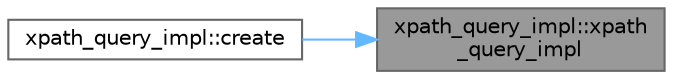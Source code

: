 digraph "xpath_query_impl::xpath_query_impl"
{
 // INTERACTIVE_SVG=YES
 // LATEX_PDF_SIZE
  bgcolor="transparent";
  edge [fontname=Helvetica,fontsize=10,labelfontname=Helvetica,labelfontsize=10];
  node [fontname=Helvetica,fontsize=10,shape=box,height=0.2,width=0.4];
  rankdir="RL";
  Node1 [id="Node000001",label="xpath_query_impl::xpath\l_query_impl",height=0.2,width=0.4,color="gray40", fillcolor="grey60", style="filled", fontcolor="black",tooltip=" "];
  Node1 -> Node2 [id="edge1_Node000001_Node000002",dir="back",color="steelblue1",style="solid",tooltip=" "];
  Node2 [id="Node000002",label="xpath_query_impl::create",height=0.2,width=0.4,color="grey40", fillcolor="white", style="filled",URL="$d1/d95/structxpath__query__impl.html#ad5f1b5d69908c04cca3154eb38a5bee0",tooltip=" "];
}
